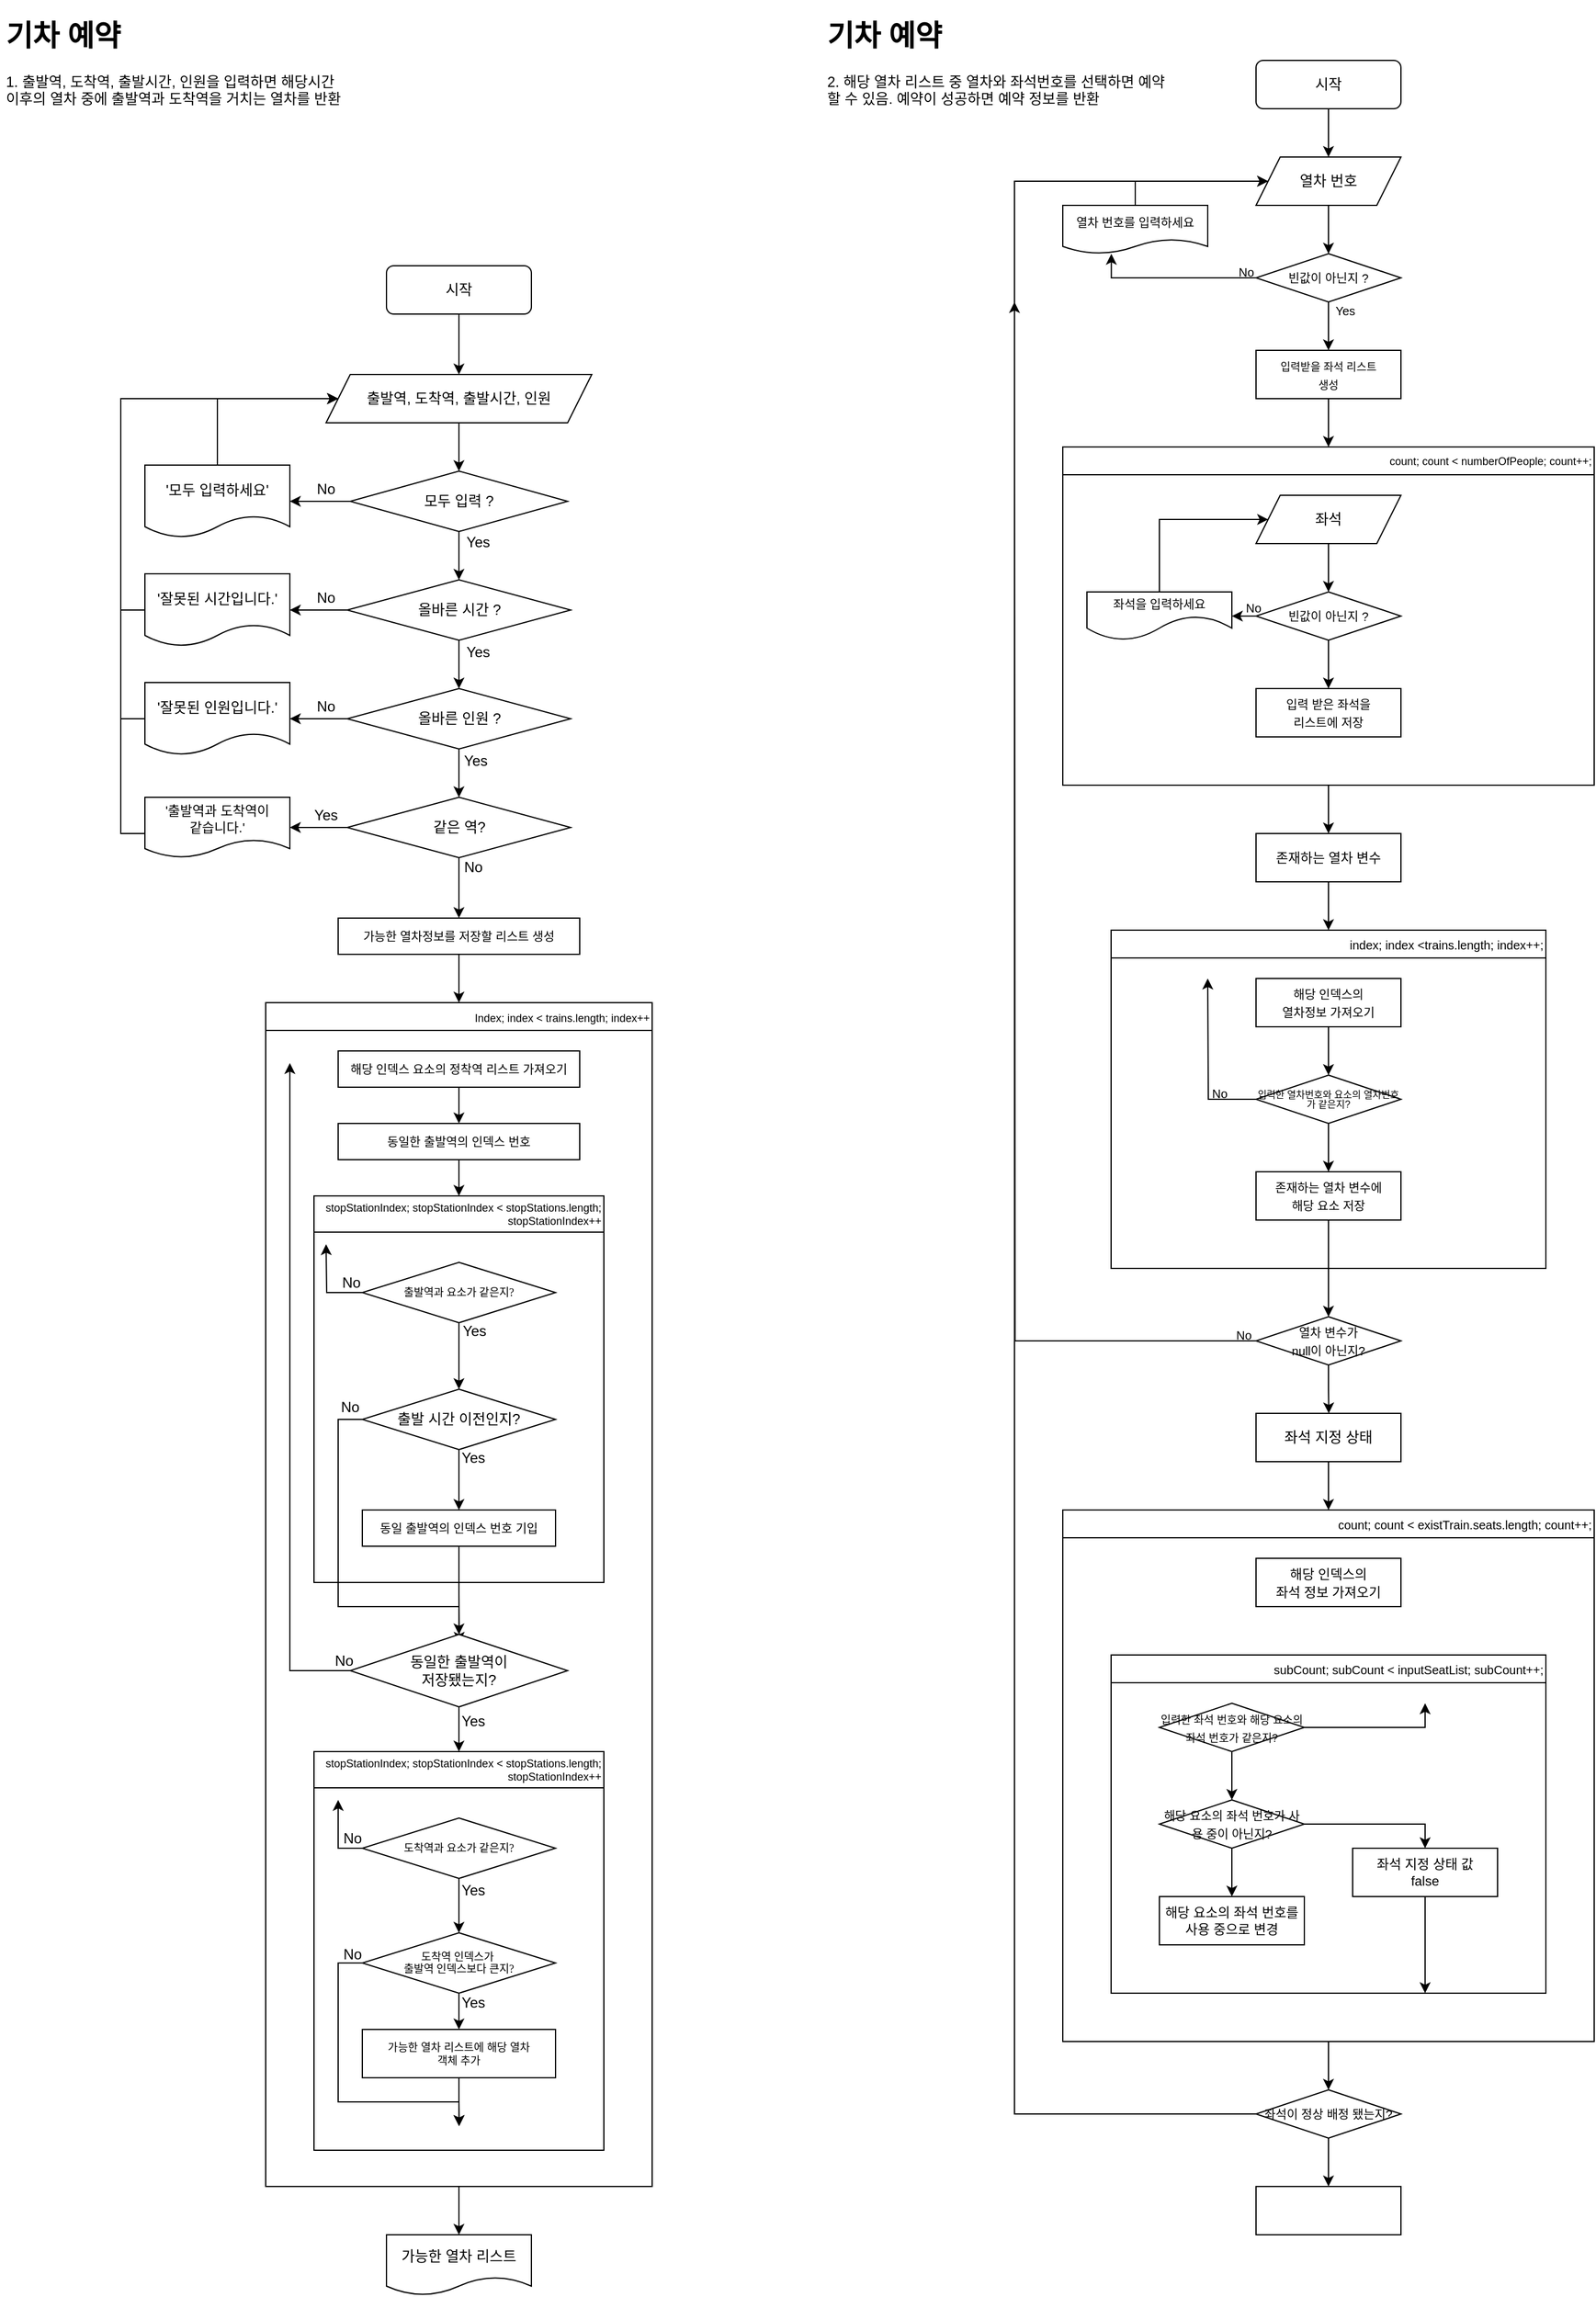 <mxfile version="21.0.6" type="github">
  <diagram name="페이지-1" id="RF2ZQTDSKfN1Xpy7IFro">
    <mxGraphModel dx="628" dy="328" grid="1" gridSize="10" guides="1" tooltips="1" connect="1" arrows="1" fold="1" page="1" pageScale="1" pageWidth="1654" pageHeight="2336" math="0" shadow="0">
      <root>
        <mxCell id="0" />
        <mxCell id="1" parent="0" />
        <mxCell id="cRbMEcqVbHyRxsntm33S-1" value="&lt;h1&gt;기차 예약&lt;/h1&gt;&lt;p&gt;&lt;span style=&quot;background-color: initial;&quot;&gt;2. 해당 열차 리스트 중 열차와 좌석번호를 선택하면 예약할 수 있음. 예약이 성공하면 예약 정보를 반환&lt;/span&gt;&lt;br&gt;&lt;/p&gt;" style="text;html=1;strokeColor=none;fillColor=none;spacing=5;spacingTop=-20;whiteSpace=wrap;overflow=hidden;rounded=0;" parent="1" vertex="1">
          <mxGeometry x="720" y="40" width="290" height="110" as="geometry" />
        </mxCell>
        <mxCell id="cRbMEcqVbHyRxsntm33S-4" style="edgeStyle=orthogonalEdgeStyle;rounded=0;orthogonalLoop=1;jettySize=auto;html=1;exitX=0.5;exitY=1;exitDx=0;exitDy=0;entryX=0.5;entryY=0;entryDx=0;entryDy=0;" parent="1" source="cRbMEcqVbHyRxsntm33S-2" target="cRbMEcqVbHyRxsntm33S-3" edge="1">
          <mxGeometry relative="1" as="geometry" />
        </mxCell>
        <mxCell id="cRbMEcqVbHyRxsntm33S-2" value="시작" style="rounded=1;whiteSpace=wrap;html=1;" parent="1" vertex="1">
          <mxGeometry x="360" y="250" width="120" height="40" as="geometry" />
        </mxCell>
        <mxCell id="cRbMEcqVbHyRxsntm33S-7" style="edgeStyle=orthogonalEdgeStyle;rounded=0;orthogonalLoop=1;jettySize=auto;html=1;exitX=0.5;exitY=1;exitDx=0;exitDy=0;entryX=0.5;entryY=0;entryDx=0;entryDy=0;" parent="1" source="cRbMEcqVbHyRxsntm33S-3" target="cRbMEcqVbHyRxsntm33S-5" edge="1">
          <mxGeometry relative="1" as="geometry" />
        </mxCell>
        <mxCell id="cRbMEcqVbHyRxsntm33S-3" value="출발역, 도착역, 출발시간, 인원" style="shape=parallelogram;perimeter=parallelogramPerimeter;whiteSpace=wrap;html=1;fixedSize=1;" parent="1" vertex="1">
          <mxGeometry x="310" y="340" width="220" height="40" as="geometry" />
        </mxCell>
        <mxCell id="cRbMEcqVbHyRxsntm33S-9" style="edgeStyle=orthogonalEdgeStyle;rounded=0;orthogonalLoop=1;jettySize=auto;html=1;exitX=0;exitY=0.5;exitDx=0;exitDy=0;entryX=1;entryY=0.5;entryDx=0;entryDy=0;" parent="1" source="cRbMEcqVbHyRxsntm33S-5" target="cRbMEcqVbHyRxsntm33S-8" edge="1">
          <mxGeometry relative="1" as="geometry" />
        </mxCell>
        <mxCell id="cRbMEcqVbHyRxsntm33S-12" value="" style="edgeStyle=orthogonalEdgeStyle;rounded=0;orthogonalLoop=1;jettySize=auto;html=1;startArrow=none;" parent="1" source="cRbMEcqVbHyRxsntm33S-13" edge="1">
          <mxGeometry relative="1" as="geometry">
            <mxPoint x="250" y="445" as="targetPoint" />
          </mxGeometry>
        </mxCell>
        <mxCell id="cRbMEcqVbHyRxsntm33S-16" style="edgeStyle=orthogonalEdgeStyle;rounded=0;orthogonalLoop=1;jettySize=auto;html=1;entryX=0.5;entryY=0;entryDx=0;entryDy=0;" parent="1" source="cRbMEcqVbHyRxsntm33S-5" target="cRbMEcqVbHyRxsntm33S-15" edge="1">
          <mxGeometry relative="1" as="geometry" />
        </mxCell>
        <mxCell id="cRbMEcqVbHyRxsntm33S-5" value="모두 입력 ?" style="rhombus;whiteSpace=wrap;html=1;" parent="1" vertex="1">
          <mxGeometry x="330" y="420" width="180" height="50" as="geometry" />
        </mxCell>
        <mxCell id="cRbMEcqVbHyRxsntm33S-10" style="edgeStyle=orthogonalEdgeStyle;rounded=0;orthogonalLoop=1;jettySize=auto;html=1;exitX=0.5;exitY=0;exitDx=0;exitDy=0;" parent="1" source="cRbMEcqVbHyRxsntm33S-8" edge="1">
          <mxGeometry relative="1" as="geometry">
            <mxPoint x="320" y="360" as="targetPoint" />
            <Array as="points">
              <mxPoint x="220" y="360" />
            </Array>
          </mxGeometry>
        </mxCell>
        <mxCell id="cRbMEcqVbHyRxsntm33S-8" value="&#39;모두 입력하세요&#39;" style="shape=document;whiteSpace=wrap;html=1;boundedLbl=1;" parent="1" vertex="1">
          <mxGeometry x="160" y="415" width="120" height="60" as="geometry" />
        </mxCell>
        <mxCell id="cRbMEcqVbHyRxsntm33S-13" value="No" style="text;html=1;strokeColor=none;fillColor=none;align=center;verticalAlign=middle;whiteSpace=wrap;rounded=0;" parent="1" vertex="1">
          <mxGeometry x="280" y="420" width="60" height="30" as="geometry" />
        </mxCell>
        <mxCell id="cRbMEcqVbHyRxsntm33S-19" style="edgeStyle=orthogonalEdgeStyle;rounded=0;orthogonalLoop=1;jettySize=auto;html=1;exitX=0;exitY=0.5;exitDx=0;exitDy=0;entryX=1;entryY=0.5;entryDx=0;entryDy=0;" parent="1" source="cRbMEcqVbHyRxsntm33S-15" target="cRbMEcqVbHyRxsntm33S-17" edge="1">
          <mxGeometry relative="1" as="geometry" />
        </mxCell>
        <mxCell id="cRbMEcqVbHyRxsntm33S-27" style="edgeStyle=orthogonalEdgeStyle;rounded=0;orthogonalLoop=1;jettySize=auto;html=1;exitX=0.5;exitY=1;exitDx=0;exitDy=0;entryX=0.5;entryY=0;entryDx=0;entryDy=0;" parent="1" source="cRbMEcqVbHyRxsntm33S-15" target="cRbMEcqVbHyRxsntm33S-24" edge="1">
          <mxGeometry relative="1" as="geometry" />
        </mxCell>
        <mxCell id="cRbMEcqVbHyRxsntm33S-15" value="올바른 시간 ?" style="rhombus;whiteSpace=wrap;html=1;" parent="1" vertex="1">
          <mxGeometry x="327.5" y="510" width="185" height="50" as="geometry" />
        </mxCell>
        <mxCell id="cRbMEcqVbHyRxsntm33S-18" style="edgeStyle=orthogonalEdgeStyle;rounded=0;orthogonalLoop=1;jettySize=auto;html=1;exitX=0;exitY=0.5;exitDx=0;exitDy=0;entryX=0;entryY=0.5;entryDx=0;entryDy=0;" parent="1" source="cRbMEcqVbHyRxsntm33S-17" target="cRbMEcqVbHyRxsntm33S-3" edge="1">
          <mxGeometry relative="1" as="geometry">
            <Array as="points">
              <mxPoint x="140" y="535" />
              <mxPoint x="140" y="360" />
            </Array>
          </mxGeometry>
        </mxCell>
        <mxCell id="cRbMEcqVbHyRxsntm33S-17" value="&#39;잘못된 시간입니다.&#39;" style="shape=document;whiteSpace=wrap;html=1;boundedLbl=1;" parent="1" vertex="1">
          <mxGeometry x="160" y="505" width="120" height="60" as="geometry" />
        </mxCell>
        <mxCell id="cRbMEcqVbHyRxsntm33S-20" value="No" style="text;html=1;strokeColor=none;fillColor=none;align=center;verticalAlign=middle;whiteSpace=wrap;rounded=0;" parent="1" vertex="1">
          <mxGeometry x="280" y="510" width="60" height="30" as="geometry" />
        </mxCell>
        <mxCell id="cRbMEcqVbHyRxsntm33S-21" value="Yes" style="text;html=1;strokeColor=none;fillColor=none;align=center;verticalAlign=middle;whiteSpace=wrap;rounded=0;" parent="1" vertex="1">
          <mxGeometry x="406" y="464" width="60" height="30" as="geometry" />
        </mxCell>
        <mxCell id="cRbMEcqVbHyRxsntm33S-22" value="Yes" style="text;html=1;strokeColor=none;fillColor=none;align=center;verticalAlign=middle;whiteSpace=wrap;rounded=0;" parent="1" vertex="1">
          <mxGeometry x="406" y="555" width="60" height="30" as="geometry" />
        </mxCell>
        <mxCell id="cRbMEcqVbHyRxsntm33S-28" style="edgeStyle=orthogonalEdgeStyle;rounded=0;orthogonalLoop=1;jettySize=auto;html=1;exitX=0;exitY=0.5;exitDx=0;exitDy=0;entryX=1;entryY=0.5;entryDx=0;entryDy=0;" parent="1" source="cRbMEcqVbHyRxsntm33S-24" target="cRbMEcqVbHyRxsntm33S-25" edge="1">
          <mxGeometry relative="1" as="geometry" />
        </mxCell>
        <mxCell id="cRbMEcqVbHyRxsntm33S-76" style="edgeStyle=orthogonalEdgeStyle;rounded=0;orthogonalLoop=1;jettySize=auto;html=1;exitX=0.5;exitY=1;exitDx=0;exitDy=0;entryX=0.5;entryY=0;entryDx=0;entryDy=0;" parent="1" source="cRbMEcqVbHyRxsntm33S-24" target="cRbMEcqVbHyRxsntm33S-72" edge="1">
          <mxGeometry relative="1" as="geometry" />
        </mxCell>
        <mxCell id="cRbMEcqVbHyRxsntm33S-24" value="올바른 인원 ?" style="rhombus;whiteSpace=wrap;html=1;" parent="1" vertex="1">
          <mxGeometry x="327.5" y="600" width="185" height="50" as="geometry" />
        </mxCell>
        <mxCell id="cRbMEcqVbHyRxsntm33S-30" style="edgeStyle=orthogonalEdgeStyle;rounded=0;orthogonalLoop=1;jettySize=auto;html=1;exitX=0;exitY=0.5;exitDx=0;exitDy=0;" parent="1" source="cRbMEcqVbHyRxsntm33S-25" edge="1">
          <mxGeometry relative="1" as="geometry">
            <mxPoint x="320" y="360" as="targetPoint" />
            <Array as="points">
              <mxPoint x="140" y="625" />
              <mxPoint x="140" y="360" />
            </Array>
          </mxGeometry>
        </mxCell>
        <mxCell id="cRbMEcqVbHyRxsntm33S-25" value="&#39;잘못된 인원입니다.&#39;" style="shape=document;whiteSpace=wrap;html=1;boundedLbl=1;" parent="1" vertex="1">
          <mxGeometry x="160" y="595" width="120" height="60" as="geometry" />
        </mxCell>
        <mxCell id="cRbMEcqVbHyRxsntm33S-29" value="No" style="text;html=1;strokeColor=none;fillColor=none;align=center;verticalAlign=middle;whiteSpace=wrap;rounded=0;" parent="1" vertex="1">
          <mxGeometry x="280" y="600" width="60" height="30" as="geometry" />
        </mxCell>
        <mxCell id="cRbMEcqVbHyRxsntm33S-99" style="edgeStyle=orthogonalEdgeStyle;rounded=0;orthogonalLoop=1;jettySize=auto;html=1;exitX=0.5;exitY=1;exitDx=0;exitDy=0;entryX=0.5;entryY=0;entryDx=0;entryDy=0;" parent="1" source="cRbMEcqVbHyRxsntm33S-46" target="cRbMEcqVbHyRxsntm33S-31" edge="1">
          <mxGeometry relative="1" as="geometry" />
        </mxCell>
        <mxCell id="cRbMEcqVbHyRxsntm33S-46" value="&lt;span style=&quot;font-size: 10px;&quot;&gt;가능한 열차정보를 저장할 리스트 생성&lt;/span&gt;" style="rounded=0;whiteSpace=wrap;html=1;" parent="1" vertex="1">
          <mxGeometry x="320" y="790" width="200" height="30" as="geometry" />
        </mxCell>
        <mxCell id="cRbMEcqVbHyRxsntm33S-57" style="edgeStyle=orthogonalEdgeStyle;rounded=0;orthogonalLoop=1;jettySize=auto;html=1;exitX=0;exitY=0.5;exitDx=0;exitDy=0;" parent="1" source="cRbMEcqVbHyRxsntm33S-56" edge="1">
          <mxGeometry relative="1" as="geometry">
            <mxPoint x="280" y="910" as="targetPoint" />
            <Array as="points">
              <mxPoint x="280" y="1230" />
              <mxPoint x="280" y="816" />
            </Array>
          </mxGeometry>
        </mxCell>
        <mxCell id="cRbMEcqVbHyRxsntm33S-74" style="edgeStyle=orthogonalEdgeStyle;rounded=0;orthogonalLoop=1;jettySize=auto;html=1;exitX=0;exitY=0.5;exitDx=0;exitDy=0;entryX=1;entryY=0.5;entryDx=0;entryDy=0;" parent="1" source="cRbMEcqVbHyRxsntm33S-72" target="cRbMEcqVbHyRxsntm33S-73" edge="1">
          <mxGeometry relative="1" as="geometry" />
        </mxCell>
        <mxCell id="cRbMEcqVbHyRxsntm33S-79" style="edgeStyle=orthogonalEdgeStyle;rounded=0;orthogonalLoop=1;jettySize=auto;html=1;exitX=0.5;exitY=1;exitDx=0;exitDy=0;entryX=0.5;entryY=0;entryDx=0;entryDy=0;" parent="1" source="cRbMEcqVbHyRxsntm33S-72" target="cRbMEcqVbHyRxsntm33S-46" edge="1">
          <mxGeometry relative="1" as="geometry" />
        </mxCell>
        <mxCell id="cRbMEcqVbHyRxsntm33S-72" value="같은 역?" style="rhombus;whiteSpace=wrap;html=1;" parent="1" vertex="1">
          <mxGeometry x="327.5" y="690" width="185" height="50" as="geometry" />
        </mxCell>
        <mxCell id="cRbMEcqVbHyRxsntm33S-80" style="edgeStyle=orthogonalEdgeStyle;rounded=0;orthogonalLoop=1;jettySize=auto;html=1;exitX=0;exitY=0.5;exitDx=0;exitDy=0;" parent="1" source="cRbMEcqVbHyRxsntm33S-73" edge="1">
          <mxGeometry relative="1" as="geometry">
            <mxPoint x="320" y="360" as="targetPoint" />
            <Array as="points">
              <mxPoint x="140" y="720" />
              <mxPoint x="140" y="360" />
            </Array>
          </mxGeometry>
        </mxCell>
        <mxCell id="cRbMEcqVbHyRxsntm33S-73" value="&#39;출발역과 도착역이 &lt;br style=&quot;font-size: 11px;&quot;&gt;같습니다.&#39;" style="shape=document;whiteSpace=wrap;html=1;boundedLbl=1;fontSize=11;" parent="1" vertex="1">
          <mxGeometry x="160" y="690" width="120" height="50" as="geometry" />
        </mxCell>
        <mxCell id="cRbMEcqVbHyRxsntm33S-75" value="Yes" style="text;html=1;strokeColor=none;fillColor=none;align=center;verticalAlign=middle;whiteSpace=wrap;rounded=0;" parent="1" vertex="1">
          <mxGeometry x="280" y="690" width="60" height="30" as="geometry" />
        </mxCell>
        <mxCell id="cRbMEcqVbHyRxsntm33S-77" value="Yes" style="text;html=1;strokeColor=none;fillColor=none;align=center;verticalAlign=middle;whiteSpace=wrap;rounded=0;" parent="1" vertex="1">
          <mxGeometry x="404" y="645" width="60" height="30" as="geometry" />
        </mxCell>
        <mxCell id="cRbMEcqVbHyRxsntm33S-78" value="No" style="text;html=1;strokeColor=none;fillColor=none;align=center;verticalAlign=middle;whiteSpace=wrap;rounded=0;" parent="1" vertex="1">
          <mxGeometry x="402" y="733" width="60" height="30" as="geometry" />
        </mxCell>
        <mxCell id="cRbMEcqVbHyRxsntm33S-103" style="edgeStyle=orthogonalEdgeStyle;rounded=0;orthogonalLoop=1;jettySize=auto;html=1;exitX=0.5;exitY=1;exitDx=0;exitDy=0;entryX=0.5;entryY=0;entryDx=0;entryDy=0;" parent="1" source="cRbMEcqVbHyRxsntm33S-31" target="cRbMEcqVbHyRxsntm33S-102" edge="1">
          <mxGeometry relative="1" as="geometry" />
        </mxCell>
        <mxCell id="cRbMEcqVbHyRxsntm33S-31" value="&lt;span style=&quot;font-weight: normal;&quot;&gt;&lt;font style=&quot;font-size: 9px;&quot;&gt;Index; index &amp;lt; trains.length; index++&lt;/font&gt;&lt;/span&gt;" style="swimlane;whiteSpace=wrap;html=1;align=right;" parent="1" vertex="1">
          <mxGeometry x="260" y="860" width="320" height="980" as="geometry">
            <mxRectangle x="320" y="710" width="200" height="30" as="alternateBounds" />
          </mxGeometry>
        </mxCell>
        <mxCell id="cRbMEcqVbHyRxsntm33S-54" style="edgeStyle=orthogonalEdgeStyle;rounded=0;orthogonalLoop=1;jettySize=auto;html=1;exitX=0.5;exitY=1;exitDx=0;exitDy=0;entryX=0.5;entryY=0;entryDx=0;entryDy=0;" parent="cRbMEcqVbHyRxsntm33S-31" source="cRbMEcqVbHyRxsntm33S-34" target="cRbMEcqVbHyRxsntm33S-51" edge="1">
          <mxGeometry relative="1" as="geometry" />
        </mxCell>
        <mxCell id="cRbMEcqVbHyRxsntm33S-34" value="&lt;font style=&quot;font-size: 10px;&quot;&gt;해당 인덱스 요소의 정착역 리스트 가져오기&lt;/font&gt;" style="rounded=0;whiteSpace=wrap;html=1;" parent="cRbMEcqVbHyRxsntm33S-31" vertex="1">
          <mxGeometry x="60" y="40" width="200" height="30" as="geometry" />
        </mxCell>
        <mxCell id="cRbMEcqVbHyRxsntm33S-35" value="&lt;span style=&quot;font-weight: normal; font-size: 9px;&quot;&gt;&lt;font style=&quot;font-size: 9px;&quot;&gt;stopStationIndex; stopStationIndex &amp;lt; stopStations.length; stopStationIndex++&lt;/font&gt;&lt;/span&gt;" style="swimlane;whiteSpace=wrap;html=1;startSize=30;fontSize=9;align=right;" parent="cRbMEcqVbHyRxsntm33S-31" vertex="1">
          <mxGeometry x="40" y="160" width="240" height="320" as="geometry" />
        </mxCell>
        <mxCell id="cRbMEcqVbHyRxsntm33S-45" style="edgeStyle=orthogonalEdgeStyle;rounded=0;orthogonalLoop=1;jettySize=auto;html=1;exitX=0;exitY=0.5;exitDx=0;exitDy=0;" parent="cRbMEcqVbHyRxsntm33S-35" source="cRbMEcqVbHyRxsntm33S-36" edge="1">
          <mxGeometry relative="1" as="geometry">
            <mxPoint x="10" y="40" as="targetPoint" />
          </mxGeometry>
        </mxCell>
        <mxCell id="cRbMEcqVbHyRxsntm33S-83" style="edgeStyle=orthogonalEdgeStyle;rounded=0;orthogonalLoop=1;jettySize=auto;html=1;exitX=0.5;exitY=1;exitDx=0;exitDy=0;entryX=0.5;entryY=0;entryDx=0;entryDy=0;" parent="cRbMEcqVbHyRxsntm33S-35" source="cRbMEcqVbHyRxsntm33S-36" target="cRbMEcqVbHyRxsntm33S-69" edge="1">
          <mxGeometry relative="1" as="geometry" />
        </mxCell>
        <mxCell id="cRbMEcqVbHyRxsntm33S-36" value="&lt;p style=&quot;font-size: 9px;&quot;&gt;&lt;font face=&quot;Tahoma&quot; style=&quot;font-size: 9px;&quot;&gt;출발역과 요소가 같은지?&lt;/font&gt;&lt;/p&gt;" style="rhombus;whiteSpace=wrap;html=1;fontSize=9;" parent="cRbMEcqVbHyRxsntm33S-35" vertex="1">
          <mxGeometry x="40" y="55" width="160" height="50" as="geometry" />
        </mxCell>
        <mxCell id="cRbMEcqVbHyRxsntm33S-85" style="edgeStyle=orthogonalEdgeStyle;rounded=0;orthogonalLoop=1;jettySize=auto;html=1;exitX=0.5;exitY=1;exitDx=0;exitDy=0;" parent="cRbMEcqVbHyRxsntm33S-35" source="cRbMEcqVbHyRxsntm33S-41" edge="1">
          <mxGeometry relative="1" as="geometry">
            <mxPoint x="120.276" y="370" as="targetPoint" />
          </mxGeometry>
        </mxCell>
        <mxCell id="cRbMEcqVbHyRxsntm33S-41" value="&lt;font style=&quot;font-size: 10px;&quot;&gt;동일 출발역의 인덱스 번호 기입&lt;/font&gt;" style="rounded=0;whiteSpace=wrap;html=1;fontSize=11;" parent="cRbMEcqVbHyRxsntm33S-35" vertex="1">
          <mxGeometry x="40" y="260" width="160" height="30" as="geometry" />
        </mxCell>
        <mxCell id="cRbMEcqVbHyRxsntm33S-84" style="edgeStyle=orthogonalEdgeStyle;rounded=0;orthogonalLoop=1;jettySize=auto;html=1;exitX=0.5;exitY=1;exitDx=0;exitDy=0;entryX=0.5;entryY=0;entryDx=0;entryDy=0;" parent="cRbMEcqVbHyRxsntm33S-35" source="cRbMEcqVbHyRxsntm33S-69" target="cRbMEcqVbHyRxsntm33S-41" edge="1">
          <mxGeometry relative="1" as="geometry" />
        </mxCell>
        <mxCell id="cRbMEcqVbHyRxsntm33S-69" value="출발 시간 이전인지?" style="rhombus;whiteSpace=wrap;html=1;" parent="cRbMEcqVbHyRxsntm33S-35" vertex="1">
          <mxGeometry x="40" y="160" width="160" height="50" as="geometry" />
        </mxCell>
        <mxCell id="cRbMEcqVbHyRxsntm33S-81" value="No" style="text;html=1;strokeColor=none;fillColor=none;align=center;verticalAlign=middle;whiteSpace=wrap;rounded=0;" parent="cRbMEcqVbHyRxsntm33S-35" vertex="1">
          <mxGeometry x="1" y="57" width="60" height="30" as="geometry" />
        </mxCell>
        <mxCell id="cRbMEcqVbHyRxsntm33S-82" value="No" style="text;html=1;strokeColor=none;fillColor=none;align=center;verticalAlign=middle;whiteSpace=wrap;rounded=0;" parent="cRbMEcqVbHyRxsntm33S-35" vertex="1">
          <mxGeometry y="160" width="60" height="30" as="geometry" />
        </mxCell>
        <mxCell id="cRbMEcqVbHyRxsntm33S-86" value="Yes" style="text;html=1;strokeColor=none;fillColor=none;align=center;verticalAlign=middle;whiteSpace=wrap;rounded=0;" parent="cRbMEcqVbHyRxsntm33S-35" vertex="1">
          <mxGeometry x="103" y="97" width="60" height="30" as="geometry" />
        </mxCell>
        <mxCell id="cRbMEcqVbHyRxsntm33S-87" value="Yes" style="text;html=1;strokeColor=none;fillColor=none;align=center;verticalAlign=middle;whiteSpace=wrap;rounded=0;" parent="cRbMEcqVbHyRxsntm33S-35" vertex="1">
          <mxGeometry x="102" y="202" width="60" height="30" as="geometry" />
        </mxCell>
        <mxCell id="cRbMEcqVbHyRxsntm33S-55" style="edgeStyle=orthogonalEdgeStyle;rounded=0;orthogonalLoop=1;jettySize=auto;html=1;exitX=0.5;exitY=1;exitDx=0;exitDy=0;entryX=0.5;entryY=0;entryDx=0;entryDy=0;" parent="cRbMEcqVbHyRxsntm33S-31" source="cRbMEcqVbHyRxsntm33S-51" target="cRbMEcqVbHyRxsntm33S-35" edge="1">
          <mxGeometry relative="1" as="geometry" />
        </mxCell>
        <mxCell id="cRbMEcqVbHyRxsntm33S-51" value="&lt;font style=&quot;font-size: 10px;&quot;&gt;동일한 출발역의 인덱스 번호&lt;/font&gt;" style="rounded=0;whiteSpace=wrap;html=1;" parent="cRbMEcqVbHyRxsntm33S-31" vertex="1">
          <mxGeometry x="60" y="100" width="200" height="30" as="geometry" />
        </mxCell>
        <mxCell id="cRbMEcqVbHyRxsntm33S-58" value="&lt;span style=&quot;font-weight: normal; font-size: 9px;&quot;&gt;&lt;font style=&quot;font-size: 9px;&quot;&gt;stopStationIndex; stopStationIndex &amp;lt; stopStations.length; stopStationIndex++&lt;/font&gt;&lt;/span&gt;" style="swimlane;whiteSpace=wrap;html=1;startSize=30;fontSize=9;align=right;" parent="cRbMEcqVbHyRxsntm33S-31" vertex="1">
          <mxGeometry x="40" y="620" width="240" height="330" as="geometry" />
        </mxCell>
        <mxCell id="cRbMEcqVbHyRxsntm33S-59" style="edgeStyle=orthogonalEdgeStyle;rounded=0;orthogonalLoop=1;jettySize=auto;html=1;exitX=0.5;exitY=1;exitDx=0;exitDy=0;entryX=0.5;entryY=0;entryDx=0;entryDy=0;" parent="cRbMEcqVbHyRxsntm33S-58" source="cRbMEcqVbHyRxsntm33S-61" target="cRbMEcqVbHyRxsntm33S-65" edge="1">
          <mxGeometry relative="1" as="geometry">
            <mxPoint x="120" y="135" as="targetPoint" />
          </mxGeometry>
        </mxCell>
        <mxCell id="cRbMEcqVbHyRxsntm33S-60" style="edgeStyle=orthogonalEdgeStyle;rounded=0;orthogonalLoop=1;jettySize=auto;html=1;exitX=0;exitY=0.5;exitDx=0;exitDy=0;" parent="cRbMEcqVbHyRxsntm33S-58" source="cRbMEcqVbHyRxsntm33S-61" edge="1">
          <mxGeometry relative="1" as="geometry">
            <mxPoint x="20" y="40" as="targetPoint" />
            <Array as="points">
              <mxPoint x="20" y="80" />
              <mxPoint x="20" y="40" />
            </Array>
          </mxGeometry>
        </mxCell>
        <mxCell id="cRbMEcqVbHyRxsntm33S-61" value="&lt;p style=&quot;font-size: 9px;&quot;&gt;&lt;font face=&quot;Tahoma&quot; style=&quot;font-size: 9px;&quot;&gt;도착역과 요소가 같은지?&lt;/font&gt;&lt;/p&gt;" style="rhombus;whiteSpace=wrap;html=1;fontSize=9;" parent="cRbMEcqVbHyRxsntm33S-58" vertex="1">
          <mxGeometry x="40" y="55" width="160" height="50" as="geometry" />
        </mxCell>
        <mxCell id="cRbMEcqVbHyRxsntm33S-91" style="edgeStyle=orthogonalEdgeStyle;rounded=0;orthogonalLoop=1;jettySize=auto;html=1;exitX=0.5;exitY=1;exitDx=0;exitDy=0;entryX=0.5;entryY=0;entryDx=0;entryDy=0;" parent="cRbMEcqVbHyRxsntm33S-58" source="cRbMEcqVbHyRxsntm33S-65" target="cRbMEcqVbHyRxsntm33S-67" edge="1">
          <mxGeometry relative="1" as="geometry" />
        </mxCell>
        <mxCell id="cRbMEcqVbHyRxsntm33S-100" style="edgeStyle=orthogonalEdgeStyle;rounded=0;orthogonalLoop=1;jettySize=auto;html=1;exitX=0;exitY=0.5;exitDx=0;exitDy=0;" parent="cRbMEcqVbHyRxsntm33S-58" source="cRbMEcqVbHyRxsntm33S-65" edge="1">
          <mxGeometry relative="1" as="geometry">
            <mxPoint x="120" y="310" as="targetPoint" />
            <Array as="points">
              <mxPoint x="20" y="175" />
              <mxPoint x="20" y="290" />
            </Array>
          </mxGeometry>
        </mxCell>
        <mxCell id="cRbMEcqVbHyRxsntm33S-65" value="&lt;p style=&quot;font-size: 9px; line-height: 10%;&quot;&gt;&lt;font face=&quot;Tahoma&quot; style=&quot;font-size: 9px;&quot;&gt;도착역 인덱스가&amp;nbsp;&lt;/font&gt;&lt;/p&gt;&lt;p style=&quot;font-size: 9px; line-height: 10%;&quot;&gt;&lt;font face=&quot;Tahoma&quot; style=&quot;font-size: 9px;&quot;&gt;출발역 인덱스보다 큰지?&lt;/font&gt;&lt;/p&gt;" style="rhombus;whiteSpace=wrap;html=1;fontSize=9;" parent="cRbMEcqVbHyRxsntm33S-58" vertex="1">
          <mxGeometry x="40" y="150" width="160" height="50" as="geometry" />
        </mxCell>
        <mxCell id="cRbMEcqVbHyRxsntm33S-101" style="edgeStyle=orthogonalEdgeStyle;rounded=0;orthogonalLoop=1;jettySize=auto;html=1;exitX=0.5;exitY=1;exitDx=0;exitDy=0;" parent="cRbMEcqVbHyRxsntm33S-58" source="cRbMEcqVbHyRxsntm33S-67" edge="1">
          <mxGeometry relative="1" as="geometry">
            <mxPoint x="120.276" y="310" as="targetPoint" />
          </mxGeometry>
        </mxCell>
        <mxCell id="cRbMEcqVbHyRxsntm33S-67" value="가능한 열차 리스트에 해당 열차 &lt;br&gt;객체 추가" style="rounded=0;whiteSpace=wrap;html=1;fontSize=9;" parent="cRbMEcqVbHyRxsntm33S-58" vertex="1">
          <mxGeometry x="40" y="230" width="160" height="40" as="geometry" />
        </mxCell>
        <mxCell id="cRbMEcqVbHyRxsntm33S-92" value="No" style="text;html=1;strokeColor=none;fillColor=none;align=center;verticalAlign=middle;whiteSpace=wrap;rounded=0;" parent="cRbMEcqVbHyRxsntm33S-58" vertex="1">
          <mxGeometry x="2" y="57" width="60" height="30" as="geometry" />
        </mxCell>
        <mxCell id="cRbMEcqVbHyRxsntm33S-93" value="No" style="text;html=1;strokeColor=none;fillColor=none;align=center;verticalAlign=middle;whiteSpace=wrap;rounded=0;" parent="cRbMEcqVbHyRxsntm33S-58" vertex="1">
          <mxGeometry x="2" y="153" width="60" height="30" as="geometry" />
        </mxCell>
        <mxCell id="cRbMEcqVbHyRxsntm33S-95" value="Yes" style="text;html=1;strokeColor=none;fillColor=none;align=center;verticalAlign=middle;whiteSpace=wrap;rounded=0;" parent="cRbMEcqVbHyRxsntm33S-58" vertex="1">
          <mxGeometry x="102" y="100" width="60" height="30" as="geometry" />
        </mxCell>
        <mxCell id="cRbMEcqVbHyRxsntm33S-96" value="Yes" style="text;html=1;strokeColor=none;fillColor=none;align=center;verticalAlign=middle;whiteSpace=wrap;rounded=0;" parent="cRbMEcqVbHyRxsntm33S-58" vertex="1">
          <mxGeometry x="102" y="193" width="60" height="30" as="geometry" />
        </mxCell>
        <mxCell id="cRbMEcqVbHyRxsntm33S-90" style="edgeStyle=orthogonalEdgeStyle;rounded=0;orthogonalLoop=1;jettySize=auto;html=1;exitX=0.5;exitY=1;exitDx=0;exitDy=0;entryX=0.5;entryY=0;entryDx=0;entryDy=0;" parent="cRbMEcqVbHyRxsntm33S-31" source="cRbMEcqVbHyRxsntm33S-56" target="cRbMEcqVbHyRxsntm33S-58" edge="1">
          <mxGeometry relative="1" as="geometry" />
        </mxCell>
        <mxCell id="cRbMEcqVbHyRxsntm33S-56" value="동일한 출발역이 &lt;br&gt;저장됐는지?" style="rhombus;whiteSpace=wrap;html=1;" parent="cRbMEcqVbHyRxsntm33S-31" vertex="1">
          <mxGeometry x="70" y="523" width="180" height="60" as="geometry" />
        </mxCell>
        <mxCell id="cRbMEcqVbHyRxsntm33S-71" style="edgeStyle=orthogonalEdgeStyle;rounded=0;orthogonalLoop=1;jettySize=auto;html=1;exitX=0;exitY=0.5;exitDx=0;exitDy=0;entryX=0.5;entryY=0;entryDx=0;entryDy=0;" parent="cRbMEcqVbHyRxsntm33S-31" source="cRbMEcqVbHyRxsntm33S-69" target="cRbMEcqVbHyRxsntm33S-56" edge="1">
          <mxGeometry relative="1" as="geometry">
            <Array as="points">
              <mxPoint x="60" y="345" />
              <mxPoint x="60" y="500" />
              <mxPoint x="160" y="500" />
            </Array>
          </mxGeometry>
        </mxCell>
        <mxCell id="cRbMEcqVbHyRxsntm33S-89" value="No" style="text;html=1;strokeColor=none;fillColor=none;align=center;verticalAlign=middle;whiteSpace=wrap;rounded=0;" parent="cRbMEcqVbHyRxsntm33S-31" vertex="1">
          <mxGeometry x="35" y="530" width="60" height="30" as="geometry" />
        </mxCell>
        <mxCell id="cRbMEcqVbHyRxsntm33S-94" value="Yes" style="text;html=1;strokeColor=none;fillColor=none;align=center;verticalAlign=middle;whiteSpace=wrap;rounded=0;" parent="cRbMEcqVbHyRxsntm33S-31" vertex="1">
          <mxGeometry x="142" y="580" width="60" height="30" as="geometry" />
        </mxCell>
        <mxCell id="cRbMEcqVbHyRxsntm33S-102" value="가능한 열차 리스트" style="shape=document;whiteSpace=wrap;html=1;boundedLbl=1;" parent="1" vertex="1">
          <mxGeometry x="360" y="1880" width="120" height="50" as="geometry" />
        </mxCell>
        <mxCell id="KlIbFlZ1iCcrMXt9_DOa-1" value="&lt;h1&gt;기차 예약&lt;/h1&gt;&lt;p&gt;1. 출발역, 도착역, 출발시간, 인원을 입력하면 해당시간 이후의 열차 중에 출발역과 도착역을 거치는 열차를 반환&lt;/p&gt;" style="text;html=1;strokeColor=none;fillColor=none;spacing=5;spacingTop=-20;whiteSpace=wrap;overflow=hidden;rounded=0;" vertex="1" parent="1">
          <mxGeometry x="40" y="40" width="290" height="190" as="geometry" />
        </mxCell>
        <mxCell id="KlIbFlZ1iCcrMXt9_DOa-4" style="edgeStyle=orthogonalEdgeStyle;rounded=0;orthogonalLoop=1;jettySize=auto;html=1;exitX=0.5;exitY=1;exitDx=0;exitDy=0;entryX=0.5;entryY=0;entryDx=0;entryDy=0;" edge="1" parent="1" source="KlIbFlZ1iCcrMXt9_DOa-2" target="KlIbFlZ1iCcrMXt9_DOa-3">
          <mxGeometry relative="1" as="geometry" />
        </mxCell>
        <mxCell id="KlIbFlZ1iCcrMXt9_DOa-2" value="시작" style="rounded=1;whiteSpace=wrap;html=1;" vertex="1" parent="1">
          <mxGeometry x="1080" y="80" width="120" height="40" as="geometry" />
        </mxCell>
        <mxCell id="KlIbFlZ1iCcrMXt9_DOa-13" style="edgeStyle=orthogonalEdgeStyle;rounded=0;orthogonalLoop=1;jettySize=auto;html=1;exitX=0.5;exitY=1;exitDx=0;exitDy=0;entryX=0.5;entryY=0;entryDx=0;entryDy=0;" edge="1" parent="1" source="KlIbFlZ1iCcrMXt9_DOa-3" target="KlIbFlZ1iCcrMXt9_DOa-12">
          <mxGeometry relative="1" as="geometry" />
        </mxCell>
        <mxCell id="KlIbFlZ1iCcrMXt9_DOa-3" value="열차 번호" style="shape=parallelogram;perimeter=parallelogramPerimeter;whiteSpace=wrap;html=1;fixedSize=1;" vertex="1" parent="1">
          <mxGeometry x="1080" y="160" width="120" height="40" as="geometry" />
        </mxCell>
        <mxCell id="KlIbFlZ1iCcrMXt9_DOa-33" style="edgeStyle=orthogonalEdgeStyle;rounded=0;orthogonalLoop=1;jettySize=auto;html=1;exitX=0.5;exitY=1;exitDx=0;exitDy=0;entryX=0.5;entryY=0;entryDx=0;entryDy=0;" edge="1" parent="1" source="KlIbFlZ1iCcrMXt9_DOa-5" target="KlIbFlZ1iCcrMXt9_DOa-32">
          <mxGeometry relative="1" as="geometry" />
        </mxCell>
        <mxCell id="KlIbFlZ1iCcrMXt9_DOa-5" value="&lt;font style=&quot;font-weight: normal; font-size: 9px;&quot;&gt;count; count &amp;lt; numberOfPeople; count++;&lt;/font&gt;" style="swimlane;whiteSpace=wrap;html=1;align=right;fontSize=9;" vertex="1" parent="1">
          <mxGeometry x="920" y="400" width="440" height="280" as="geometry" />
        </mxCell>
        <mxCell id="KlIbFlZ1iCcrMXt9_DOa-16" style="edgeStyle=orthogonalEdgeStyle;rounded=0;orthogonalLoop=1;jettySize=auto;html=1;exitX=0.5;exitY=1;exitDx=0;exitDy=0;entryX=0.5;entryY=0;entryDx=0;entryDy=0;" edge="1" parent="KlIbFlZ1iCcrMXt9_DOa-5" source="KlIbFlZ1iCcrMXt9_DOa-8" target="KlIbFlZ1iCcrMXt9_DOa-15">
          <mxGeometry relative="1" as="geometry" />
        </mxCell>
        <mxCell id="KlIbFlZ1iCcrMXt9_DOa-8" value="좌석" style="shape=parallelogram;perimeter=parallelogramPerimeter;whiteSpace=wrap;html=1;fixedSize=1;" vertex="1" parent="KlIbFlZ1iCcrMXt9_DOa-5">
          <mxGeometry x="160" y="40" width="120" height="40" as="geometry" />
        </mxCell>
        <mxCell id="KlIbFlZ1iCcrMXt9_DOa-9" value="&lt;font style=&quot;font-size: 10px;&quot;&gt;입력 받은 좌석을 &lt;br&gt;리스트에 저장&lt;/font&gt;" style="rounded=0;whiteSpace=wrap;html=1;" vertex="1" parent="KlIbFlZ1iCcrMXt9_DOa-5">
          <mxGeometry x="160" y="200" width="120" height="40" as="geometry" />
        </mxCell>
        <mxCell id="KlIbFlZ1iCcrMXt9_DOa-17" style="edgeStyle=orthogonalEdgeStyle;rounded=0;orthogonalLoop=1;jettySize=auto;html=1;exitX=0.5;exitY=1;exitDx=0;exitDy=0;entryX=0.5;entryY=0;entryDx=0;entryDy=0;" edge="1" parent="KlIbFlZ1iCcrMXt9_DOa-5" source="KlIbFlZ1iCcrMXt9_DOa-15" target="KlIbFlZ1iCcrMXt9_DOa-9">
          <mxGeometry relative="1" as="geometry" />
        </mxCell>
        <mxCell id="KlIbFlZ1iCcrMXt9_DOa-28" style="edgeStyle=orthogonalEdgeStyle;rounded=0;orthogonalLoop=1;jettySize=auto;html=1;exitX=0;exitY=0.5;exitDx=0;exitDy=0;entryX=1;entryY=0.5;entryDx=0;entryDy=0;" edge="1" parent="KlIbFlZ1iCcrMXt9_DOa-5" source="KlIbFlZ1iCcrMXt9_DOa-15" target="KlIbFlZ1iCcrMXt9_DOa-25">
          <mxGeometry relative="1" as="geometry" />
        </mxCell>
        <mxCell id="KlIbFlZ1iCcrMXt9_DOa-15" value="&lt;font style=&quot;font-size: 10px;&quot;&gt;빈값이 아닌지 ?&lt;/font&gt;" style="rhombus;whiteSpace=wrap;html=1;" vertex="1" parent="KlIbFlZ1iCcrMXt9_DOa-5">
          <mxGeometry x="160" y="120" width="120" height="40" as="geometry" />
        </mxCell>
        <mxCell id="KlIbFlZ1iCcrMXt9_DOa-29" style="edgeStyle=orthogonalEdgeStyle;rounded=0;orthogonalLoop=1;jettySize=auto;html=1;exitX=0.5;exitY=0;exitDx=0;exitDy=0;entryX=0;entryY=0.5;entryDx=0;entryDy=0;" edge="1" parent="KlIbFlZ1iCcrMXt9_DOa-5" source="KlIbFlZ1iCcrMXt9_DOa-25" target="KlIbFlZ1iCcrMXt9_DOa-8">
          <mxGeometry relative="1" as="geometry">
            <Array as="points">
              <mxPoint x="80" y="60" />
            </Array>
          </mxGeometry>
        </mxCell>
        <mxCell id="KlIbFlZ1iCcrMXt9_DOa-25" value="&lt;font style=&quot;font-size: 10px;&quot;&gt;좌석을 입력하세요&lt;/font&gt;" style="shape=document;whiteSpace=wrap;html=1;boundedLbl=1;size=0.5;" vertex="1" parent="KlIbFlZ1iCcrMXt9_DOa-5">
          <mxGeometry x="20" y="120" width="120" height="40" as="geometry" />
        </mxCell>
        <mxCell id="KlIbFlZ1iCcrMXt9_DOa-30" value="No" style="text;html=1;strokeColor=none;fillColor=none;align=center;verticalAlign=middle;whiteSpace=wrap;rounded=0;fontSize=10;" vertex="1" parent="KlIbFlZ1iCcrMXt9_DOa-5">
          <mxGeometry x="128" y="118" width="60" height="30" as="geometry" />
        </mxCell>
        <mxCell id="KlIbFlZ1iCcrMXt9_DOa-10" style="edgeStyle=orthogonalEdgeStyle;rounded=0;orthogonalLoop=1;jettySize=auto;html=1;exitX=0.5;exitY=1;exitDx=0;exitDy=0;entryX=0.5;entryY=0;entryDx=0;entryDy=0;" edge="1" parent="1" source="KlIbFlZ1iCcrMXt9_DOa-6" target="KlIbFlZ1iCcrMXt9_DOa-5">
          <mxGeometry relative="1" as="geometry" />
        </mxCell>
        <mxCell id="KlIbFlZ1iCcrMXt9_DOa-6" value="&lt;font style=&quot;font-size: 9px;&quot;&gt;입력받을 좌석 리스트 &lt;br&gt;생성&lt;/font&gt;" style="rounded=0;whiteSpace=wrap;html=1;" vertex="1" parent="1">
          <mxGeometry x="1080" y="320" width="120" height="40" as="geometry" />
        </mxCell>
        <mxCell id="KlIbFlZ1iCcrMXt9_DOa-14" style="edgeStyle=orthogonalEdgeStyle;rounded=0;orthogonalLoop=1;jettySize=auto;html=1;exitX=0.5;exitY=1;exitDx=0;exitDy=0;entryX=0.5;entryY=0;entryDx=0;entryDy=0;" edge="1" parent="1" source="KlIbFlZ1iCcrMXt9_DOa-12" target="KlIbFlZ1iCcrMXt9_DOa-6">
          <mxGeometry relative="1" as="geometry" />
        </mxCell>
        <mxCell id="KlIbFlZ1iCcrMXt9_DOa-23" style="edgeStyle=orthogonalEdgeStyle;rounded=0;orthogonalLoop=1;jettySize=auto;html=1;exitX=0;exitY=0.5;exitDx=0;exitDy=0;entryX=0.335;entryY=1.002;entryDx=0;entryDy=0;entryPerimeter=0;" edge="1" parent="1" source="KlIbFlZ1iCcrMXt9_DOa-12" target="KlIbFlZ1iCcrMXt9_DOa-21">
          <mxGeometry relative="1" as="geometry" />
        </mxCell>
        <mxCell id="KlIbFlZ1iCcrMXt9_DOa-12" value="&lt;font style=&quot;font-size: 10px;&quot;&gt;빈값이 아닌지 ?&lt;/font&gt;" style="rhombus;whiteSpace=wrap;html=1;" vertex="1" parent="1">
          <mxGeometry x="1080" y="240" width="120" height="40" as="geometry" />
        </mxCell>
        <mxCell id="KlIbFlZ1iCcrMXt9_DOa-19" value="Yes" style="text;html=1;strokeColor=none;fillColor=none;align=center;verticalAlign=middle;whiteSpace=wrap;rounded=0;fontSize=10;" vertex="1" parent="1">
          <mxGeometry x="1124" y="272" width="60" height="30" as="geometry" />
        </mxCell>
        <mxCell id="KlIbFlZ1iCcrMXt9_DOa-20" value="No" style="text;html=1;strokeColor=none;fillColor=none;align=center;verticalAlign=middle;whiteSpace=wrap;rounded=0;fontSize=10;" vertex="1" parent="1">
          <mxGeometry x="1042" y="240" width="60" height="30" as="geometry" />
        </mxCell>
        <mxCell id="KlIbFlZ1iCcrMXt9_DOa-24" style="edgeStyle=orthogonalEdgeStyle;rounded=0;orthogonalLoop=1;jettySize=auto;html=1;exitX=0.5;exitY=0;exitDx=0;exitDy=0;entryX=0;entryY=0.5;entryDx=0;entryDy=0;" edge="1" parent="1" source="KlIbFlZ1iCcrMXt9_DOa-21" target="KlIbFlZ1iCcrMXt9_DOa-3">
          <mxGeometry relative="1" as="geometry" />
        </mxCell>
        <mxCell id="KlIbFlZ1iCcrMXt9_DOa-21" value="&lt;font style=&quot;font-size: 10px;&quot;&gt;열차 번호를 입력하세요&lt;/font&gt;" style="shape=document;whiteSpace=wrap;html=1;boundedLbl=1;" vertex="1" parent="1">
          <mxGeometry x="920" y="200" width="120" height="40" as="geometry" />
        </mxCell>
        <mxCell id="KlIbFlZ1iCcrMXt9_DOa-31" value="&lt;span style=&quot;font-size: 10px; font-weight: 400;&quot;&gt;index; index &amp;lt;trains.length; index++;&lt;/span&gt;" style="swimlane;whiteSpace=wrap;html=1;align=right;" vertex="1" parent="1">
          <mxGeometry x="960" y="800" width="360" height="280" as="geometry" />
        </mxCell>
        <mxCell id="KlIbFlZ1iCcrMXt9_DOa-40" style="edgeStyle=orthogonalEdgeStyle;rounded=0;orthogonalLoop=1;jettySize=auto;html=1;exitX=0.5;exitY=1;exitDx=0;exitDy=0;entryX=0.5;entryY=0;entryDx=0;entryDy=0;" edge="1" parent="KlIbFlZ1iCcrMXt9_DOa-31" source="KlIbFlZ1iCcrMXt9_DOa-35" target="KlIbFlZ1iCcrMXt9_DOa-36">
          <mxGeometry relative="1" as="geometry" />
        </mxCell>
        <mxCell id="KlIbFlZ1iCcrMXt9_DOa-35" value="&lt;font style=&quot;font-size: 10px;&quot;&gt;해당 인덱스의 &lt;br&gt;열차정보 가져오기&lt;/font&gt;" style="rounded=0;whiteSpace=wrap;html=1;" vertex="1" parent="KlIbFlZ1iCcrMXt9_DOa-31">
          <mxGeometry x="120" y="40" width="120" height="40" as="geometry" />
        </mxCell>
        <mxCell id="KlIbFlZ1iCcrMXt9_DOa-39" style="edgeStyle=orthogonalEdgeStyle;rounded=0;orthogonalLoop=1;jettySize=auto;html=1;exitX=0.5;exitY=1;exitDx=0;exitDy=0;entryX=0.5;entryY=0;entryDx=0;entryDy=0;" edge="1" parent="KlIbFlZ1iCcrMXt9_DOa-31" source="KlIbFlZ1iCcrMXt9_DOa-36" target="KlIbFlZ1iCcrMXt9_DOa-37">
          <mxGeometry relative="1" as="geometry" />
        </mxCell>
        <mxCell id="KlIbFlZ1iCcrMXt9_DOa-42" style="edgeStyle=orthogonalEdgeStyle;rounded=0;orthogonalLoop=1;jettySize=auto;html=1;exitX=0;exitY=0.5;exitDx=0;exitDy=0;" edge="1" parent="KlIbFlZ1iCcrMXt9_DOa-31" source="KlIbFlZ1iCcrMXt9_DOa-36">
          <mxGeometry relative="1" as="geometry">
            <mxPoint x="80" y="40" as="targetPoint" />
          </mxGeometry>
        </mxCell>
        <mxCell id="KlIbFlZ1iCcrMXt9_DOa-36" value="&lt;p style=&quot;line-height: 100%; font-size: 8px;&quot;&gt;&lt;font style=&quot;font-size: 8px;&quot;&gt;입력한 열차번호와 요소의 열차번호가 같은지?&lt;/font&gt;&lt;/p&gt;" style="rhombus;whiteSpace=wrap;html=1;" vertex="1" parent="KlIbFlZ1iCcrMXt9_DOa-31">
          <mxGeometry x="120" y="120" width="120" height="40" as="geometry" />
        </mxCell>
        <mxCell id="KlIbFlZ1iCcrMXt9_DOa-43" style="edgeStyle=orthogonalEdgeStyle;rounded=0;orthogonalLoop=1;jettySize=auto;html=1;exitX=0.5;exitY=1;exitDx=0;exitDy=0;" edge="1" parent="KlIbFlZ1iCcrMXt9_DOa-31" source="KlIbFlZ1iCcrMXt9_DOa-37">
          <mxGeometry relative="1" as="geometry">
            <mxPoint x="180" y="320" as="targetPoint" />
          </mxGeometry>
        </mxCell>
        <mxCell id="KlIbFlZ1iCcrMXt9_DOa-37" value="&lt;span style=&quot;font-size: 10px;&quot;&gt;존재하는 열차 변수에 &lt;br&gt;해당 요소 저장&lt;/span&gt;" style="rounded=0;whiteSpace=wrap;html=1;" vertex="1" parent="KlIbFlZ1iCcrMXt9_DOa-31">
          <mxGeometry x="120" y="200" width="120" height="40" as="geometry" />
        </mxCell>
        <mxCell id="KlIbFlZ1iCcrMXt9_DOa-41" value="No" style="text;html=1;strokeColor=none;fillColor=none;align=center;verticalAlign=middle;whiteSpace=wrap;rounded=0;fontSize=10;" vertex="1" parent="KlIbFlZ1iCcrMXt9_DOa-31">
          <mxGeometry x="60" y="120" width="60" height="30" as="geometry" />
        </mxCell>
        <mxCell id="KlIbFlZ1iCcrMXt9_DOa-34" style="edgeStyle=orthogonalEdgeStyle;rounded=0;orthogonalLoop=1;jettySize=auto;html=1;exitX=0.5;exitY=1;exitDx=0;exitDy=0;entryX=0.5;entryY=0;entryDx=0;entryDy=0;" edge="1" parent="1" source="KlIbFlZ1iCcrMXt9_DOa-32" target="KlIbFlZ1iCcrMXt9_DOa-31">
          <mxGeometry relative="1" as="geometry" />
        </mxCell>
        <mxCell id="KlIbFlZ1iCcrMXt9_DOa-32" value="존재하는 열차 변수" style="rounded=0;whiteSpace=wrap;html=1;fontSize=11;" vertex="1" parent="1">
          <mxGeometry x="1080" y="720" width="120" height="40" as="geometry" />
        </mxCell>
        <mxCell id="KlIbFlZ1iCcrMXt9_DOa-45" style="edgeStyle=orthogonalEdgeStyle;rounded=0;orthogonalLoop=1;jettySize=auto;html=1;exitX=0;exitY=0.5;exitDx=0;exitDy=0;" edge="1" parent="1" source="KlIbFlZ1iCcrMXt9_DOa-44">
          <mxGeometry relative="1" as="geometry">
            <mxPoint x="880" y="280" as="targetPoint" />
          </mxGeometry>
        </mxCell>
        <mxCell id="KlIbFlZ1iCcrMXt9_DOa-47" style="edgeStyle=orthogonalEdgeStyle;rounded=0;orthogonalLoop=1;jettySize=auto;html=1;exitX=0.5;exitY=1;exitDx=0;exitDy=0;" edge="1" parent="1" source="KlIbFlZ1iCcrMXt9_DOa-44">
          <mxGeometry relative="1" as="geometry">
            <mxPoint x="1140.276" y="1200" as="targetPoint" />
          </mxGeometry>
        </mxCell>
        <mxCell id="KlIbFlZ1iCcrMXt9_DOa-44" value="&lt;span style=&quot;font-size: 10px;&quot;&gt;열차 변수가 &lt;br&gt;null이 아닌지?&lt;/span&gt;" style="rhombus;whiteSpace=wrap;html=1;" vertex="1" parent="1">
          <mxGeometry x="1080" y="1120" width="120" height="40" as="geometry" />
        </mxCell>
        <mxCell id="KlIbFlZ1iCcrMXt9_DOa-46" value="No" style="text;html=1;strokeColor=none;fillColor=none;align=center;verticalAlign=middle;whiteSpace=wrap;rounded=0;fontSize=10;" vertex="1" parent="1">
          <mxGeometry x="1040" y="1120" width="60" height="30" as="geometry" />
        </mxCell>
        <mxCell id="KlIbFlZ1iCcrMXt9_DOa-67" style="edgeStyle=orthogonalEdgeStyle;rounded=0;orthogonalLoop=1;jettySize=auto;html=1;exitX=0.5;exitY=1;exitDx=0;exitDy=0;entryX=0.5;entryY=0;entryDx=0;entryDy=0;" edge="1" parent="1" source="KlIbFlZ1iCcrMXt9_DOa-48" target="KlIbFlZ1iCcrMXt9_DOa-65">
          <mxGeometry relative="1" as="geometry" />
        </mxCell>
        <mxCell id="KlIbFlZ1iCcrMXt9_DOa-48" value="&lt;span style=&quot;font-size: 10px; font-weight: 400;&quot;&gt;count; count &amp;lt; existTrain.seats.length; count++;&lt;/span&gt;" style="swimlane;whiteSpace=wrap;html=1;align=right;" vertex="1" parent="1">
          <mxGeometry x="920" y="1280" width="440" height="440" as="geometry" />
        </mxCell>
        <mxCell id="KlIbFlZ1iCcrMXt9_DOa-49" value="&lt;font style=&quot;font-size: 11px;&quot;&gt;해당 인덱스의 &lt;br&gt;좌석 정보 가져오기&lt;/font&gt;" style="rounded=0;whiteSpace=wrap;html=1;" vertex="1" parent="KlIbFlZ1iCcrMXt9_DOa-48">
          <mxGeometry x="160" y="40" width="120" height="40" as="geometry" />
        </mxCell>
        <mxCell id="KlIbFlZ1iCcrMXt9_DOa-50" value="&lt;span style=&quot;font-size: 10px; font-weight: 400;&quot;&gt;subCount; subCount &amp;lt; inputSeatList; subCount++;&lt;/span&gt;" style="swimlane;whiteSpace=wrap;html=1;align=right;" vertex="1" parent="KlIbFlZ1iCcrMXt9_DOa-48">
          <mxGeometry x="40" y="120" width="360" height="280" as="geometry" />
        </mxCell>
        <mxCell id="KlIbFlZ1iCcrMXt9_DOa-62" style="edgeStyle=orthogonalEdgeStyle;rounded=0;orthogonalLoop=1;jettySize=auto;html=1;exitX=0.5;exitY=1;exitDx=0;exitDy=0;entryX=0.5;entryY=0;entryDx=0;entryDy=0;" edge="1" parent="KlIbFlZ1iCcrMXt9_DOa-50" source="KlIbFlZ1iCcrMXt9_DOa-52" target="KlIbFlZ1iCcrMXt9_DOa-54">
          <mxGeometry relative="1" as="geometry" />
        </mxCell>
        <mxCell id="KlIbFlZ1iCcrMXt9_DOa-64" style="edgeStyle=orthogonalEdgeStyle;rounded=0;orthogonalLoop=1;jettySize=auto;html=1;exitX=1;exitY=0.5;exitDx=0;exitDy=0;" edge="1" parent="KlIbFlZ1iCcrMXt9_DOa-50" source="KlIbFlZ1iCcrMXt9_DOa-52">
          <mxGeometry relative="1" as="geometry">
            <mxPoint x="260" y="40" as="targetPoint" />
            <Array as="points">
              <mxPoint x="260" y="60" />
            </Array>
          </mxGeometry>
        </mxCell>
        <mxCell id="KlIbFlZ1iCcrMXt9_DOa-52" value="&lt;font style=&quot;font-size: 9px;&quot;&gt;입력한 좌석 번호와 해당 요소의 좌석 번호가 같은지?&lt;/font&gt;" style="rhombus;whiteSpace=wrap;html=1;" vertex="1" parent="KlIbFlZ1iCcrMXt9_DOa-50">
          <mxGeometry x="40" y="40" width="120" height="40" as="geometry" />
        </mxCell>
        <mxCell id="KlIbFlZ1iCcrMXt9_DOa-61" style="edgeStyle=orthogonalEdgeStyle;rounded=0;orthogonalLoop=1;jettySize=auto;html=1;exitX=1;exitY=0.5;exitDx=0;exitDy=0;entryX=0.5;entryY=0;entryDx=0;entryDy=0;" edge="1" parent="KlIbFlZ1iCcrMXt9_DOa-50" source="KlIbFlZ1iCcrMXt9_DOa-54" target="KlIbFlZ1iCcrMXt9_DOa-59">
          <mxGeometry relative="1" as="geometry" />
        </mxCell>
        <mxCell id="KlIbFlZ1iCcrMXt9_DOa-63" style="edgeStyle=orthogonalEdgeStyle;rounded=0;orthogonalLoop=1;jettySize=auto;html=1;exitX=0.5;exitY=1;exitDx=0;exitDy=0;entryX=0.5;entryY=0;entryDx=0;entryDy=0;" edge="1" parent="KlIbFlZ1iCcrMXt9_DOa-50" source="KlIbFlZ1iCcrMXt9_DOa-54" target="KlIbFlZ1iCcrMXt9_DOa-55">
          <mxGeometry relative="1" as="geometry" />
        </mxCell>
        <mxCell id="KlIbFlZ1iCcrMXt9_DOa-54" value="&lt;font style=&quot;font-size: 10px;&quot;&gt;해당 요소의 좌석 번호가 사용 중이 아닌지?&lt;/font&gt;" style="rhombus;whiteSpace=wrap;html=1;" vertex="1" parent="KlIbFlZ1iCcrMXt9_DOa-50">
          <mxGeometry x="40" y="120" width="120" height="40" as="geometry" />
        </mxCell>
        <mxCell id="KlIbFlZ1iCcrMXt9_DOa-55" value="해당 요소의 좌석 번호를 사용 중으로 변경" style="rounded=0;whiteSpace=wrap;html=1;spacing=2;fontSize=11;" vertex="1" parent="KlIbFlZ1iCcrMXt9_DOa-50">
          <mxGeometry x="40" y="200" width="120" height="40" as="geometry" />
        </mxCell>
        <mxCell id="KlIbFlZ1iCcrMXt9_DOa-60" style="edgeStyle=orthogonalEdgeStyle;rounded=0;orthogonalLoop=1;jettySize=auto;html=1;exitX=0.5;exitY=1;exitDx=0;exitDy=0;" edge="1" parent="KlIbFlZ1iCcrMXt9_DOa-50" source="KlIbFlZ1iCcrMXt9_DOa-59">
          <mxGeometry relative="1" as="geometry">
            <mxPoint x="260" y="280" as="targetPoint" />
          </mxGeometry>
        </mxCell>
        <mxCell id="KlIbFlZ1iCcrMXt9_DOa-59" value="좌석 지정 상태 값 &lt;br&gt;false" style="rounded=0;whiteSpace=wrap;html=1;fontSize=11;" vertex="1" parent="KlIbFlZ1iCcrMXt9_DOa-50">
          <mxGeometry x="200" y="160" width="120" height="40" as="geometry" />
        </mxCell>
        <mxCell id="KlIbFlZ1iCcrMXt9_DOa-57" style="edgeStyle=orthogonalEdgeStyle;rounded=0;orthogonalLoop=1;jettySize=auto;html=1;exitX=0.5;exitY=1;exitDx=0;exitDy=0;entryX=0.5;entryY=0;entryDx=0;entryDy=0;" edge="1" parent="1" source="KlIbFlZ1iCcrMXt9_DOa-56" target="KlIbFlZ1iCcrMXt9_DOa-48">
          <mxGeometry relative="1" as="geometry" />
        </mxCell>
        <mxCell id="KlIbFlZ1iCcrMXt9_DOa-56" value="좌석 지정 상태" style="rounded=0;whiteSpace=wrap;html=1;" vertex="1" parent="1">
          <mxGeometry x="1080" y="1200" width="120" height="40" as="geometry" />
        </mxCell>
        <mxCell id="KlIbFlZ1iCcrMXt9_DOa-66" style="edgeStyle=orthogonalEdgeStyle;rounded=0;orthogonalLoop=1;jettySize=auto;html=1;exitX=0;exitY=0.5;exitDx=0;exitDy=0;" edge="1" parent="1" source="KlIbFlZ1iCcrMXt9_DOa-65">
          <mxGeometry relative="1" as="geometry">
            <mxPoint x="1090" y="180.0" as="targetPoint" />
            <Array as="points">
              <mxPoint x="880" y="1780" />
              <mxPoint x="880" y="180" />
            </Array>
          </mxGeometry>
        </mxCell>
        <mxCell id="KlIbFlZ1iCcrMXt9_DOa-70" style="edgeStyle=orthogonalEdgeStyle;rounded=0;orthogonalLoop=1;jettySize=auto;html=1;exitX=0.5;exitY=1;exitDx=0;exitDy=0;entryX=0.5;entryY=0;entryDx=0;entryDy=0;" edge="1" parent="1" source="KlIbFlZ1iCcrMXt9_DOa-65" target="KlIbFlZ1iCcrMXt9_DOa-68">
          <mxGeometry relative="1" as="geometry" />
        </mxCell>
        <mxCell id="KlIbFlZ1iCcrMXt9_DOa-65" value="&lt;font style=&quot;font-size: 10px;&quot;&gt;좌석이 정상 배정 됐는지?&lt;/font&gt;" style="rhombus;whiteSpace=wrap;html=1;" vertex="1" parent="1">
          <mxGeometry x="1080" y="1760" width="120" height="40" as="geometry" />
        </mxCell>
        <mxCell id="KlIbFlZ1iCcrMXt9_DOa-68" value="" style="rounded=0;whiteSpace=wrap;html=1;" vertex="1" parent="1">
          <mxGeometry x="1080" y="1840" width="120" height="40" as="geometry" />
        </mxCell>
      </root>
    </mxGraphModel>
  </diagram>
</mxfile>

